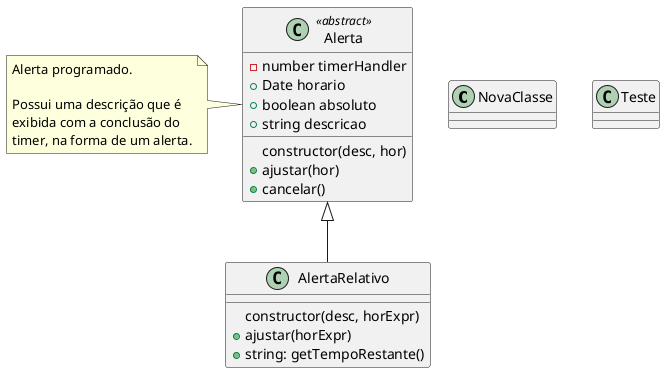 @startuml "Classes"

top to bottom direction

class NovaClasse{

}

class Alerta <<abstract>> {
  constructor(desc, hor)
  + ajustar(hor)
  - number timerHandler
  + Date horario
  + boolean absoluto
  + string descricao
  + cancelar()
}
note left of Alerta : Alerta programado.\n\nPossui uma descrição que é\nexibida com a conclusão do\ntimer, na forma de um alerta.

class AlertaRelativo {
  constructor(desc, horExpr)
  + ajustar(horExpr)
  + string: getTempoRestante()
}

class Teste{

}

Alerta <|-- AlertaRelativo

@enduml
